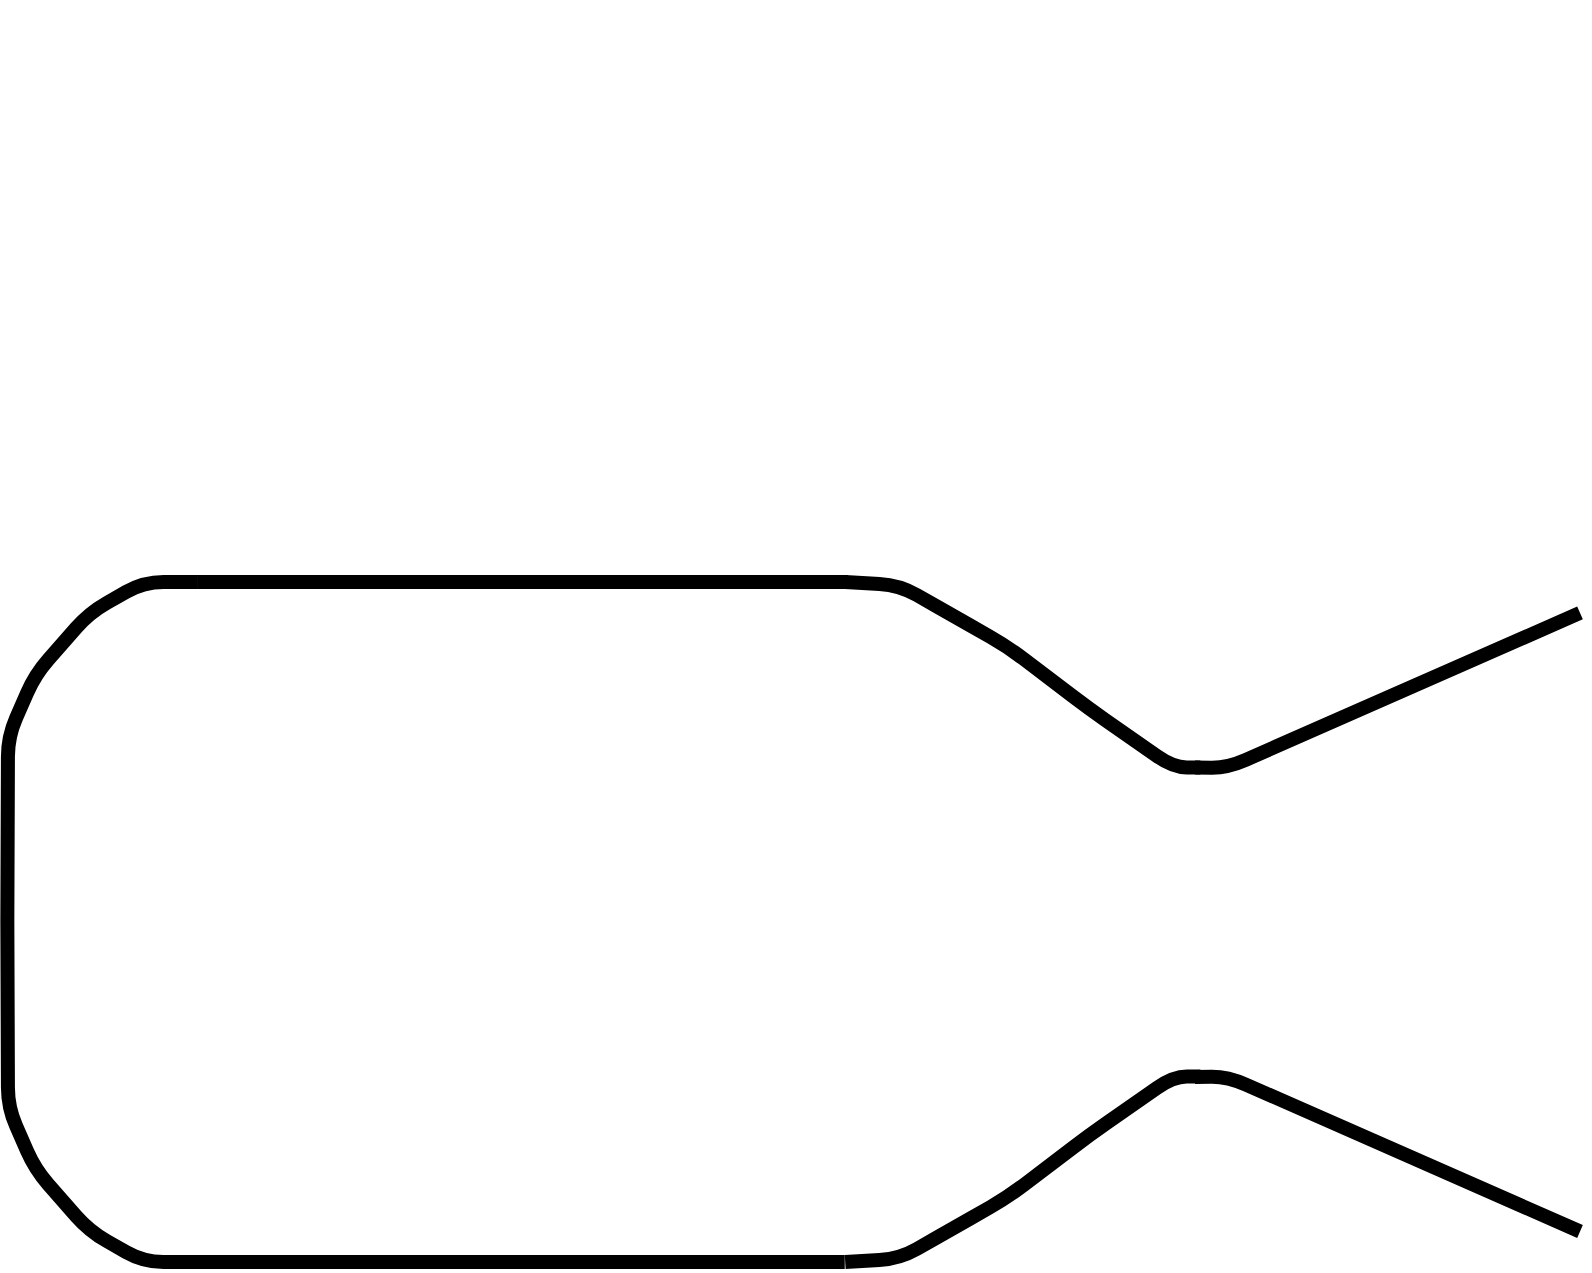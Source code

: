 <mxfile>
    <diagram id="MKSS10feAS_6Tw4_NhsG" name="Page-1">
        <mxGraphModel dx="2330" dy="922" grid="1" gridSize="10" guides="1" tooltips="1" connect="1" arrows="1" fold="1" page="1" pageScale="1" pageWidth="850" pageHeight="1100" math="1" shadow="0">
            <root>
                <mxCell id="0"/>
                <mxCell id="1" parent="0"/>
                <mxCell id="60" value="" style="edgeStyle=none;html=1;strokeWidth=7;fontSize=20;" parent="1" edge="1">
                    <mxGeometry relative="1" as="geometry">
                        <mxPoint x="50.12" y="50" as="sourcePoint"/>
                        <mxPoint x="50.12" y="50" as="targetPoint"/>
                    </mxGeometry>
                </mxCell>
                <mxCell id="86" value="" style="group;fillColor=none;" vertex="1" connectable="0" parent="1">
                    <mxGeometry x="-100" y="330" width="609.76" height="340" as="geometry"/>
                </mxCell>
                <mxCell id="27" value="" style="endArrow=none;html=1;strokeWidth=7;entryX=0.085;entryY=0.48;entryDx=0;entryDy=0;entryPerimeter=0;" parent="86" edge="1">
                    <mxGeometry width="50" height="50" relative="1" as="geometry">
                        <mxPoint x="94.902" as="sourcePoint"/>
                        <mxPoint x="-0.332" y="170" as="targetPoint"/>
                        <Array as="points">
                            <mxPoint x="67.787"/>
                            <mxPoint x="40.672" y="15.455"/>
                            <mxPoint x="13.557" y="46.364"/>
                            <mxPoint y="77.273"/>
                        </Array>
                    </mxGeometry>
                </mxCell>
                <mxCell id="28" value="" style="endArrow=none;html=1;strokeWidth=7;entryX=0.526;entryY=0.187;entryDx=0;entryDy=0;entryPerimeter=0;exitX=0.185;exitY=0.187;exitDx=0;exitDy=0;exitPerimeter=0;" parent="86" edge="1">
                    <mxGeometry width="50" height="50" relative="1" as="geometry">
                        <mxPoint x="94.577" as="sourcePoint"/>
                        <mxPoint x="419.956" as="targetPoint"/>
                    </mxGeometry>
                </mxCell>
                <mxCell id="31" value="" style="endArrow=none;html=1;strokeWidth=7;entryX=0.711;entryY=0.613;entryDx=0;entryDy=0;entryPerimeter=0;exitX=0.185;exitY=0.187;exitDx=0;exitDy=0;exitPerimeter=0;" parent="86" edge="1">
                    <mxGeometry width="50" height="50" relative="1" as="geometry">
                        <mxPoint x="418.6" as="sourcePoint"/>
                        <mxPoint x="596.203" y="92.727" as="targetPoint"/>
                        <Array as="points">
                            <mxPoint x="445.701" y="1.545"/>
                            <mxPoint x="472.816" y="17.0"/>
                            <mxPoint x="499.931" y="32.455"/>
                            <mxPoint x="540.603" y="63.364"/>
                            <mxPoint x="582.645" y="92.727"/>
                        </Array>
                    </mxGeometry>
                </mxCell>
                <mxCell id="34" value="" style="endArrow=none;html=1;strokeWidth=7;entryX=0.925;entryY=0.747;entryDx=0;entryDy=0;entryPerimeter=0;" parent="86" edge="1">
                    <mxGeometry width="50" height="50" relative="1" as="geometry">
                        <mxPoint x="593.491" y="92.727" as="sourcePoint"/>
                        <mxPoint x="786.007" y="15.455" as="targetPoint"/>
                        <Array as="points">
                            <mxPoint x="609.76" y="92.92"/>
                        </Array>
                    </mxGeometry>
                </mxCell>
                <mxCell id="35" value="" style="endArrow=none;html=1;strokeWidth=7;entryX=0.085;entryY=0.48;entryDx=0;entryDy=0;entryPerimeter=0;" parent="86" edge="1">
                    <mxGeometry width="50" height="50" relative="1" as="geometry">
                        <mxPoint x="94.902" y="340" as="sourcePoint"/>
                        <mxPoint x="-0.325" y="170" as="targetPoint"/>
                        <Array as="points">
                            <mxPoint x="67.787" y="340"/>
                            <mxPoint x="40.672" y="324.545"/>
                            <mxPoint x="13.557" y="293.636"/>
                            <mxPoint y="262.727"/>
                        </Array>
                    </mxGeometry>
                </mxCell>
                <mxCell id="37" value="" style="endArrow=none;html=1;strokeWidth=7;entryX=0.711;entryY=0.613;entryDx=0;entryDy=0;entryPerimeter=0;exitX=0.185;exitY=0.187;exitDx=0;exitDy=0;exitPerimeter=0;" parent="86" edge="1">
                    <mxGeometry width="50" height="50" relative="1" as="geometry">
                        <mxPoint x="418.6" y="340" as="sourcePoint"/>
                        <mxPoint x="596.203" y="247.273" as="targetPoint"/>
                        <Array as="points">
                            <mxPoint x="445.701" y="338.455"/>
                            <mxPoint x="472.816" y="323.0"/>
                            <mxPoint x="499.931" y="307.545"/>
                            <mxPoint x="540.603" y="276.636"/>
                            <mxPoint x="582.645" y="247.273"/>
                        </Array>
                    </mxGeometry>
                </mxCell>
                <mxCell id="38" value="" style="endArrow=none;html=1;strokeWidth=7;entryX=0.925;entryY=0.747;entryDx=0;entryDy=0;entryPerimeter=0;" parent="86" edge="1">
                    <mxGeometry width="50" height="50" relative="1" as="geometry">
                        <mxPoint x="593.491" y="247.466" as="sourcePoint"/>
                        <mxPoint x="786.007" y="324.739" as="targetPoint"/>
                        <Array as="points">
                            <mxPoint x="609.76" y="247.273"/>
                        </Array>
                    </mxGeometry>
                </mxCell>
                <mxCell id="80" value="" style="endArrow=none;html=1;strokeWidth=7;entryX=0.526;entryY=0.187;entryDx=0;entryDy=0;entryPerimeter=0;exitX=0.185;exitY=0.187;exitDx=0;exitDy=0;exitPerimeter=0;" edge="1" parent="86">
                    <mxGeometry width="50" height="50" relative="1" as="geometry">
                        <mxPoint x="92.997" y="340" as="sourcePoint"/>
                        <mxPoint x="418.376" y="340" as="targetPoint"/>
                    </mxGeometry>
                </mxCell>
            </root>
        </mxGraphModel>
    </diagram>
</mxfile>